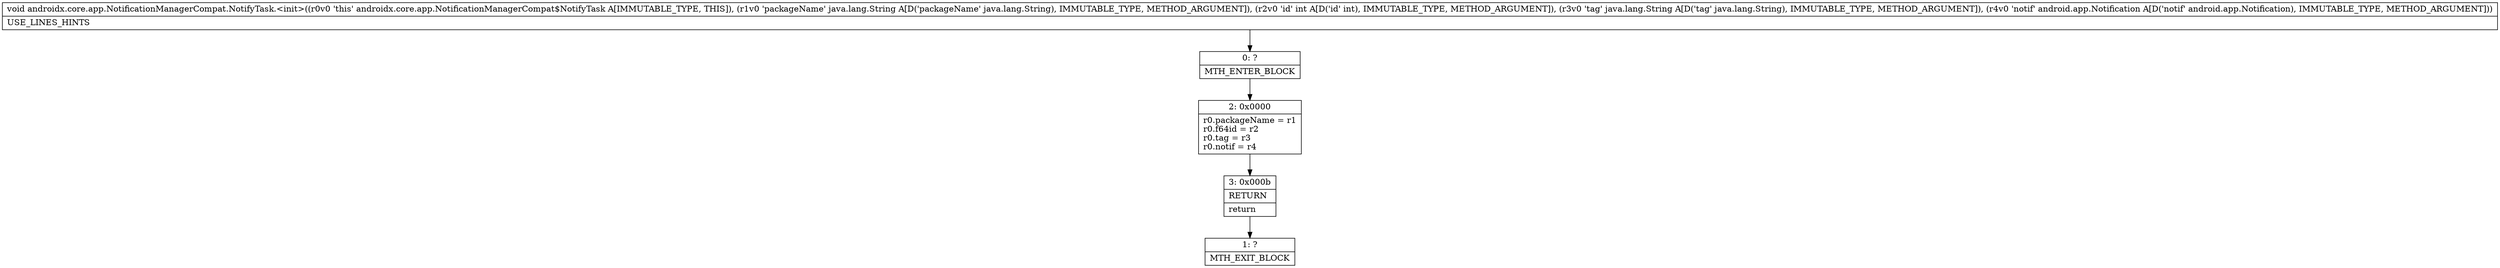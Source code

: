 digraph "CFG forandroidx.core.app.NotificationManagerCompat.NotifyTask.\<init\>(Ljava\/lang\/String;ILjava\/lang\/String;Landroid\/app\/Notification;)V" {
Node_0 [shape=record,label="{0\:\ ?|MTH_ENTER_BLOCK\l}"];
Node_2 [shape=record,label="{2\:\ 0x0000|r0.packageName = r1\lr0.f64id = r2\lr0.tag = r3\lr0.notif = r4\l}"];
Node_3 [shape=record,label="{3\:\ 0x000b|RETURN\l|return\l}"];
Node_1 [shape=record,label="{1\:\ ?|MTH_EXIT_BLOCK\l}"];
MethodNode[shape=record,label="{void androidx.core.app.NotificationManagerCompat.NotifyTask.\<init\>((r0v0 'this' androidx.core.app.NotificationManagerCompat$NotifyTask A[IMMUTABLE_TYPE, THIS]), (r1v0 'packageName' java.lang.String A[D('packageName' java.lang.String), IMMUTABLE_TYPE, METHOD_ARGUMENT]), (r2v0 'id' int A[D('id' int), IMMUTABLE_TYPE, METHOD_ARGUMENT]), (r3v0 'tag' java.lang.String A[D('tag' java.lang.String), IMMUTABLE_TYPE, METHOD_ARGUMENT]), (r4v0 'notif' android.app.Notification A[D('notif' android.app.Notification), IMMUTABLE_TYPE, METHOD_ARGUMENT]))  | USE_LINES_HINTS\l}"];
MethodNode -> Node_0;Node_0 -> Node_2;
Node_2 -> Node_3;
Node_3 -> Node_1;
}

